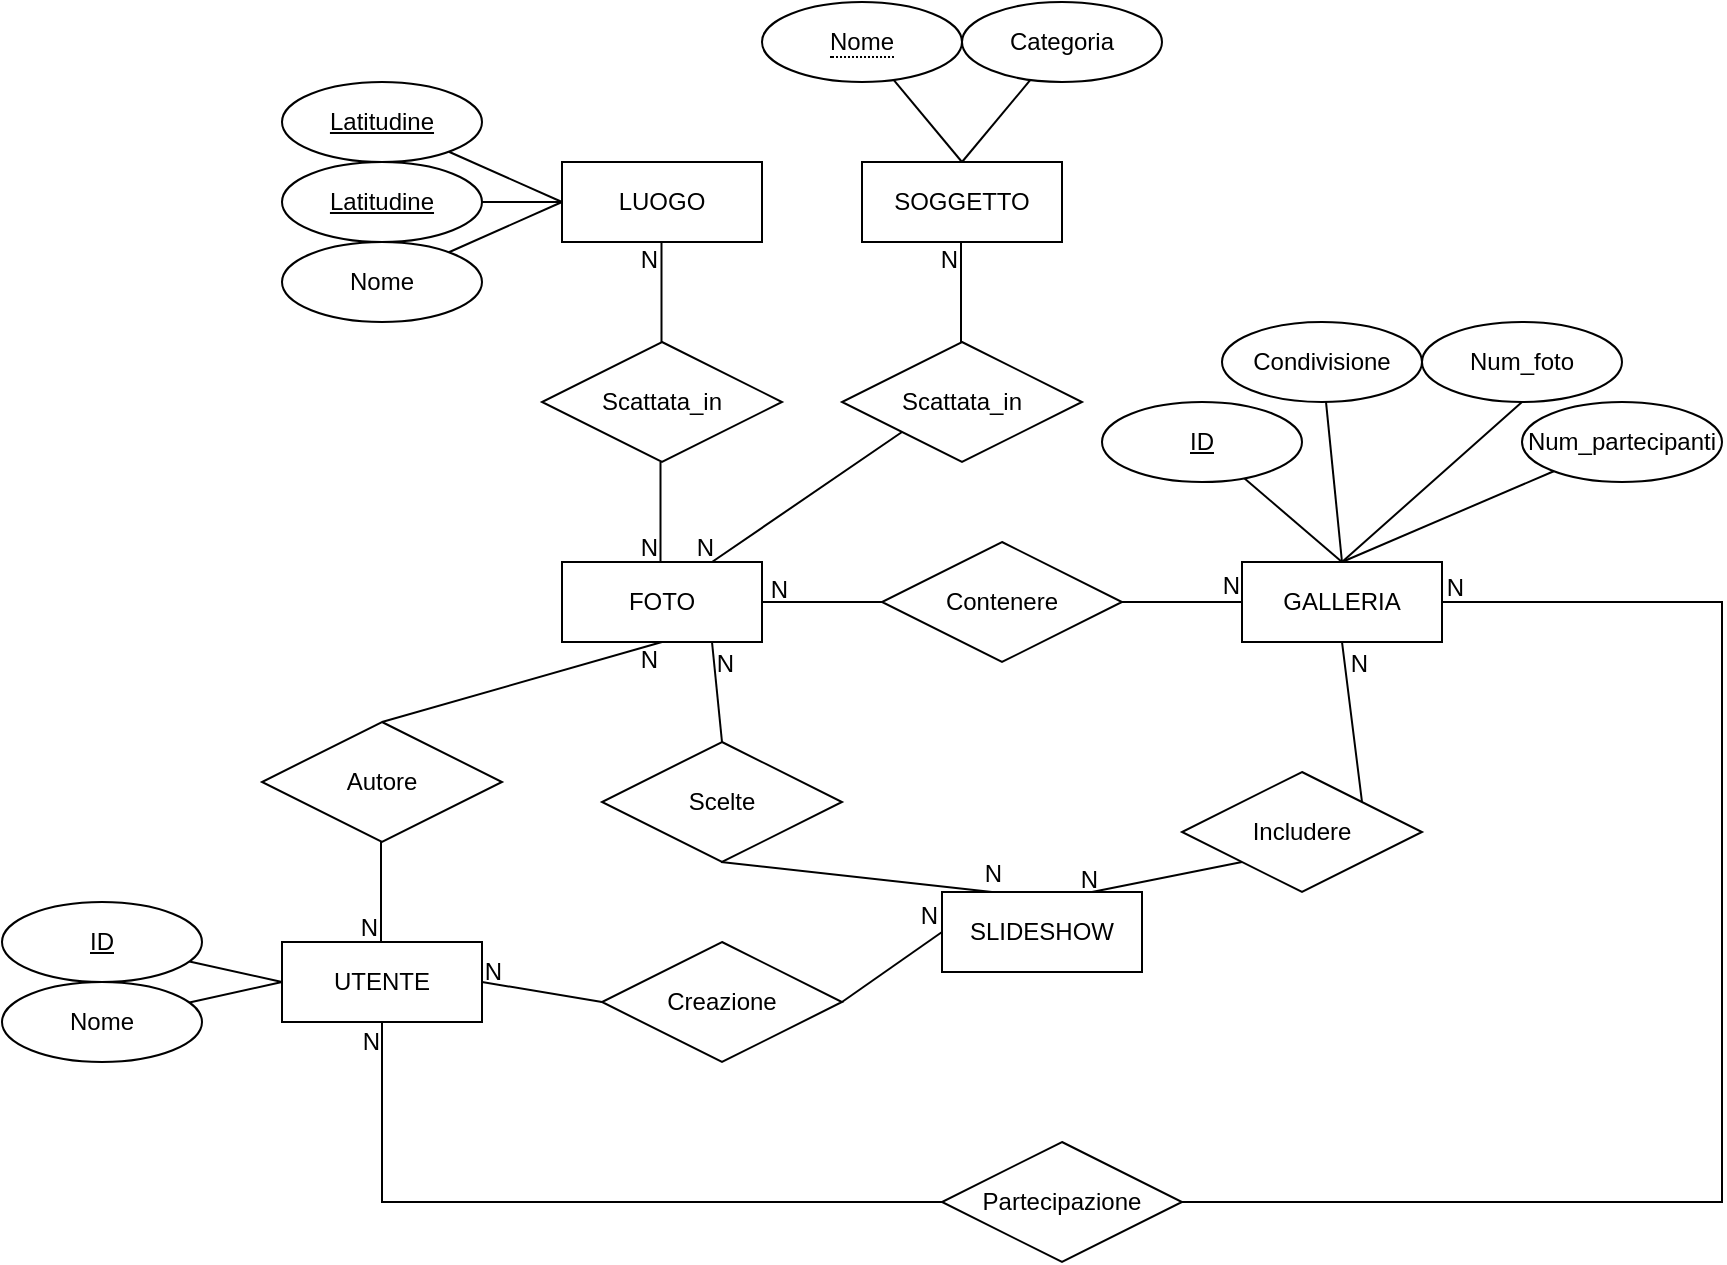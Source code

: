 <mxfile version="22.0.4" type="github">
  <diagram name="Pagina-1" id="Z2bakjayC7RO5vYZL6pr">
    <mxGraphModel dx="1941" dy="595" grid="1" gridSize="10" guides="1" tooltips="1" connect="1" arrows="1" fold="1" page="1" pageScale="1" pageWidth="827" pageHeight="1169" math="0" shadow="0">
      <root>
        <mxCell id="0" />
        <mxCell id="1" parent="0" />
        <mxCell id="stEKbrHXp1rlPh0WKWmr-2" value="FOTO" style="whiteSpace=wrap;html=1;align=center;" parent="1" vertex="1">
          <mxGeometry x="140" y="480" width="100" height="40" as="geometry" />
        </mxCell>
        <mxCell id="stEKbrHXp1rlPh0WKWmr-4" value="UTENTE" style="whiteSpace=wrap;html=1;align=center;" parent="1" vertex="1">
          <mxGeometry y="670" width="100" height="40" as="geometry" />
        </mxCell>
        <mxCell id="stEKbrHXp1rlPh0WKWmr-5" value="GALLERIA" style="whiteSpace=wrap;html=1;align=center;" parent="1" vertex="1">
          <mxGeometry x="480" y="480" width="100" height="40" as="geometry" />
        </mxCell>
        <mxCell id="stEKbrHXp1rlPh0WKWmr-6" value="SOGGETTO" style="whiteSpace=wrap;html=1;align=center;" parent="1" vertex="1">
          <mxGeometry x="290" y="280" width="100" height="40" as="geometry" />
        </mxCell>
        <mxCell id="stEKbrHXp1rlPh0WKWmr-7" value="LUOGO" style="whiteSpace=wrap;html=1;align=center;" parent="1" vertex="1">
          <mxGeometry x="140" y="280" width="100" height="40" as="geometry" />
        </mxCell>
        <mxCell id="stEKbrHXp1rlPh0WKWmr-12" style="rounded=0;orthogonalLoop=1;jettySize=auto;html=1;endArrow=none;endFill=0;" parent="1" source="stEKbrHXp1rlPh0WKWmr-9" edge="1">
          <mxGeometry relative="1" as="geometry">
            <mxPoint y="690" as="targetPoint" />
          </mxGeometry>
        </mxCell>
        <mxCell id="stEKbrHXp1rlPh0WKWmr-9" value="Nome" style="ellipse;whiteSpace=wrap;html=1;align=center;" parent="1" vertex="1">
          <mxGeometry x="-140" y="690" width="100" height="40" as="geometry" />
        </mxCell>
        <mxCell id="stEKbrHXp1rlPh0WKWmr-11" style="rounded=0;orthogonalLoop=1;jettySize=auto;html=1;entryX=0;entryY=0.5;entryDx=0;entryDy=0;endArrow=none;endFill=0;" parent="1" source="stEKbrHXp1rlPh0WKWmr-10" edge="1">
          <mxGeometry relative="1" as="geometry">
            <mxPoint y="690" as="targetPoint" />
          </mxGeometry>
        </mxCell>
        <mxCell id="stEKbrHXp1rlPh0WKWmr-10" value="&lt;u&gt;ID&lt;/u&gt;" style="ellipse;whiteSpace=wrap;html=1;align=center;" parent="1" vertex="1">
          <mxGeometry x="-140" y="650" width="100" height="40" as="geometry" />
        </mxCell>
        <mxCell id="stEKbrHXp1rlPh0WKWmr-13" value="Autore" style="shape=rhombus;perimeter=rhombusPerimeter;whiteSpace=wrap;html=1;align=center;" parent="1" vertex="1">
          <mxGeometry x="-10" y="560" width="120" height="60" as="geometry" />
        </mxCell>
        <mxCell id="stEKbrHXp1rlPh0WKWmr-16" value="" style="endArrow=none;html=1;rounded=0;exitX=0.5;exitY=0;exitDx=0;exitDy=0;entryX=0.5;entryY=1;entryDx=0;entryDy=0;" parent="1" source="stEKbrHXp1rlPh0WKWmr-13" target="stEKbrHXp1rlPh0WKWmr-2" edge="1">
          <mxGeometry relative="1" as="geometry">
            <mxPoint x="280" y="490" as="sourcePoint" />
            <mxPoint x="220" y="540" as="targetPoint" />
          </mxGeometry>
        </mxCell>
        <mxCell id="stEKbrHXp1rlPh0WKWmr-17" value="N" style="resizable=0;html=1;whiteSpace=wrap;align=right;verticalAlign=bottom;" parent="stEKbrHXp1rlPh0WKWmr-16" connectable="0" vertex="1">
          <mxGeometry x="1" relative="1" as="geometry">
            <mxPoint y="17" as="offset" />
          </mxGeometry>
        </mxCell>
        <mxCell id="stEKbrHXp1rlPh0WKWmr-18" value="" style="endArrow=none;html=1;rounded=0;exitX=0.5;exitY=1;exitDx=0;exitDy=0;entryX=0.5;entryY=0;entryDx=0;entryDy=0;" parent="1" edge="1">
          <mxGeometry relative="1" as="geometry">
            <mxPoint x="49.5" y="620" as="sourcePoint" />
            <mxPoint x="49.5" y="670" as="targetPoint" />
          </mxGeometry>
        </mxCell>
        <mxCell id="stEKbrHXp1rlPh0WKWmr-19" value="N" style="resizable=0;html=1;whiteSpace=wrap;align=right;verticalAlign=bottom;" parent="stEKbrHXp1rlPh0WKWmr-18" connectable="0" vertex="1">
          <mxGeometry x="1" relative="1" as="geometry">
            <mxPoint y="1" as="offset" />
          </mxGeometry>
        </mxCell>
        <mxCell id="stEKbrHXp1rlPh0WKWmr-20" value="" style="endArrow=none;html=1;rounded=0;exitX=0.5;exitY=0;exitDx=0;exitDy=0;entryX=0.5;entryY=1;entryDx=0;entryDy=0;" parent="1" edge="1">
          <mxGeometry relative="1" as="geometry">
            <mxPoint x="189.75" y="370" as="sourcePoint" />
            <mxPoint x="189.75" y="320" as="targetPoint" />
          </mxGeometry>
        </mxCell>
        <mxCell id="stEKbrHXp1rlPh0WKWmr-21" value="N" style="resizable=0;html=1;whiteSpace=wrap;align=right;verticalAlign=bottom;" parent="stEKbrHXp1rlPh0WKWmr-20" connectable="0" vertex="1">
          <mxGeometry x="1" relative="1" as="geometry">
            <mxPoint y="17" as="offset" />
          </mxGeometry>
        </mxCell>
        <mxCell id="stEKbrHXp1rlPh0WKWmr-22" value="" style="endArrow=none;html=1;rounded=0;exitX=0.5;exitY=1;exitDx=0;exitDy=0;entryX=0.5;entryY=0;entryDx=0;entryDy=0;" parent="1" edge="1">
          <mxGeometry relative="1" as="geometry">
            <mxPoint x="189.25" y="430" as="sourcePoint" />
            <mxPoint x="189.25" y="480" as="targetPoint" />
          </mxGeometry>
        </mxCell>
        <mxCell id="stEKbrHXp1rlPh0WKWmr-23" value="N" style="resizable=0;html=1;whiteSpace=wrap;align=right;verticalAlign=bottom;" parent="stEKbrHXp1rlPh0WKWmr-22" connectable="0" vertex="1">
          <mxGeometry x="1" relative="1" as="geometry">
            <mxPoint y="1" as="offset" />
          </mxGeometry>
        </mxCell>
        <mxCell id="stEKbrHXp1rlPh0WKWmr-24" value="Scattata_in" style="shape=rhombus;perimeter=rhombusPerimeter;whiteSpace=wrap;html=1;align=center;" parent="1" vertex="1">
          <mxGeometry x="130" y="370" width="120" height="60" as="geometry" />
        </mxCell>
        <mxCell id="stEKbrHXp1rlPh0WKWmr-31" style="rounded=0;orthogonalLoop=1;jettySize=auto;html=1;entryX=0;entryY=0.5;entryDx=0;entryDy=0;endArrow=none;endFill=0;" parent="1" source="stEKbrHXp1rlPh0WKWmr-25" target="stEKbrHXp1rlPh0WKWmr-7" edge="1">
          <mxGeometry relative="1" as="geometry" />
        </mxCell>
        <mxCell id="stEKbrHXp1rlPh0WKWmr-25" value="&lt;u&gt;Latitudine&lt;/u&gt;" style="ellipse;whiteSpace=wrap;html=1;align=center;" parent="1" vertex="1">
          <mxGeometry y="240" width="100" height="40" as="geometry" />
        </mxCell>
        <mxCell id="stEKbrHXp1rlPh0WKWmr-29" style="rounded=0;orthogonalLoop=1;jettySize=auto;html=1;entryX=0;entryY=0.5;entryDx=0;entryDy=0;endArrow=none;endFill=0;" parent="1" source="stEKbrHXp1rlPh0WKWmr-26" target="stEKbrHXp1rlPh0WKWmr-7" edge="1">
          <mxGeometry relative="1" as="geometry" />
        </mxCell>
        <mxCell id="stEKbrHXp1rlPh0WKWmr-26" value="&lt;u&gt;Latitudine&lt;/u&gt;" style="ellipse;whiteSpace=wrap;html=1;align=center;" parent="1" vertex="1">
          <mxGeometry y="280" width="100" height="40" as="geometry" />
        </mxCell>
        <mxCell id="stEKbrHXp1rlPh0WKWmr-28" style="rounded=0;orthogonalLoop=1;jettySize=auto;html=1;entryX=0;entryY=0.5;entryDx=0;entryDy=0;endArrow=none;endFill=0;" parent="1" source="stEKbrHXp1rlPh0WKWmr-27" target="stEKbrHXp1rlPh0WKWmr-7" edge="1">
          <mxGeometry relative="1" as="geometry" />
        </mxCell>
        <mxCell id="stEKbrHXp1rlPh0WKWmr-27" value="Nome" style="ellipse;whiteSpace=wrap;html=1;align=center;" parent="1" vertex="1">
          <mxGeometry y="320" width="100" height="40" as="geometry" />
        </mxCell>
        <mxCell id="stEKbrHXp1rlPh0WKWmr-33" value="Scattata_in" style="shape=rhombus;perimeter=rhombusPerimeter;whiteSpace=wrap;html=1;align=center;" parent="1" vertex="1">
          <mxGeometry x="280" y="370" width="120" height="60" as="geometry" />
        </mxCell>
        <mxCell id="stEKbrHXp1rlPh0WKWmr-34" value="" style="endArrow=none;html=1;rounded=0;exitX=0;exitY=1;exitDx=0;exitDy=0;entryX=0.75;entryY=0;entryDx=0;entryDy=0;" parent="1" source="stEKbrHXp1rlPh0WKWmr-33" target="stEKbrHXp1rlPh0WKWmr-2" edge="1">
          <mxGeometry relative="1" as="geometry">
            <mxPoint x="200" y="580" as="sourcePoint" />
            <mxPoint x="200" y="530" as="targetPoint" />
          </mxGeometry>
        </mxCell>
        <mxCell id="stEKbrHXp1rlPh0WKWmr-35" value="N" style="resizable=0;html=1;whiteSpace=wrap;align=right;verticalAlign=bottom;" parent="stEKbrHXp1rlPh0WKWmr-34" connectable="0" vertex="1">
          <mxGeometry x="1" relative="1" as="geometry">
            <mxPoint x="2" y="2" as="offset" />
          </mxGeometry>
        </mxCell>
        <mxCell id="stEKbrHXp1rlPh0WKWmr-36" value="" style="endArrow=none;html=1;rounded=0;exitX=0.5;exitY=0;exitDx=0;exitDy=0;entryX=0.5;entryY=1;entryDx=0;entryDy=0;" parent="1" edge="1">
          <mxGeometry relative="1" as="geometry">
            <mxPoint x="339.5" y="370" as="sourcePoint" />
            <mxPoint x="339.5" y="320" as="targetPoint" />
          </mxGeometry>
        </mxCell>
        <mxCell id="stEKbrHXp1rlPh0WKWmr-37" value="N" style="resizable=0;html=1;whiteSpace=wrap;align=right;verticalAlign=bottom;" parent="stEKbrHXp1rlPh0WKWmr-36" connectable="0" vertex="1">
          <mxGeometry x="1" relative="1" as="geometry">
            <mxPoint y="17" as="offset" />
          </mxGeometry>
        </mxCell>
        <mxCell id="stEKbrHXp1rlPh0WKWmr-42" style="rounded=0;orthogonalLoop=1;jettySize=auto;html=1;entryX=0.5;entryY=0;entryDx=0;entryDy=0;endArrow=none;endFill=0;" parent="1" target="stEKbrHXp1rlPh0WKWmr-6" edge="1">
          <mxGeometry relative="1" as="geometry">
            <mxPoint x="374.189" y="238.974" as="sourcePoint" />
          </mxGeometry>
        </mxCell>
        <mxCell id="stEKbrHXp1rlPh0WKWmr-40" style="rounded=0;orthogonalLoop=1;jettySize=auto;html=1;entryX=0.5;entryY=0;entryDx=0;entryDy=0;endArrow=none;endFill=0;" parent="1" target="stEKbrHXp1rlPh0WKWmr-6" edge="1">
          <mxGeometry relative="1" as="geometry">
            <mxPoint x="305.811" y="238.974" as="sourcePoint" />
          </mxGeometry>
        </mxCell>
        <mxCell id="stEKbrHXp1rlPh0WKWmr-43" value="SLIDESHOW" style="whiteSpace=wrap;html=1;align=center;" parent="1" vertex="1">
          <mxGeometry x="330" y="645" width="100" height="40" as="geometry" />
        </mxCell>
        <mxCell id="stEKbrHXp1rlPh0WKWmr-44" value="Contenere" style="shape=rhombus;perimeter=rhombusPerimeter;whiteSpace=wrap;html=1;align=center;" parent="1" vertex="1">
          <mxGeometry x="300" y="470" width="120" height="60" as="geometry" />
        </mxCell>
        <mxCell id="stEKbrHXp1rlPh0WKWmr-45" value="Scelte" style="shape=rhombus;perimeter=rhombusPerimeter;whiteSpace=wrap;html=1;align=center;" parent="1" vertex="1">
          <mxGeometry x="160" y="570" width="120" height="60" as="geometry" />
        </mxCell>
        <mxCell id="stEKbrHXp1rlPh0WKWmr-46" value="" style="endArrow=none;html=1;rounded=0;entryX=0.75;entryY=1;entryDx=0;entryDy=0;exitX=0.5;exitY=0;exitDx=0;exitDy=0;" parent="1" source="stEKbrHXp1rlPh0WKWmr-45" target="stEKbrHXp1rlPh0WKWmr-2" edge="1">
          <mxGeometry relative="1" as="geometry">
            <mxPoint x="140" y="589.5" as="sourcePoint" />
            <mxPoint x="300" y="589.5" as="targetPoint" />
          </mxGeometry>
        </mxCell>
        <mxCell id="stEKbrHXp1rlPh0WKWmr-47" value="N" style="resizable=0;html=1;whiteSpace=wrap;align=right;verticalAlign=bottom;" parent="stEKbrHXp1rlPh0WKWmr-46" connectable="0" vertex="1">
          <mxGeometry x="1" relative="1" as="geometry">
            <mxPoint x="12" y="19" as="offset" />
          </mxGeometry>
        </mxCell>
        <mxCell id="stEKbrHXp1rlPh0WKWmr-48" value="" style="endArrow=none;html=1;rounded=0;exitX=1;exitY=0.5;exitDx=0;exitDy=0;" parent="1" source="stEKbrHXp1rlPh0WKWmr-44" edge="1">
          <mxGeometry relative="1" as="geometry">
            <mxPoint x="320" y="500" as="sourcePoint" />
            <mxPoint x="480" y="500" as="targetPoint" />
          </mxGeometry>
        </mxCell>
        <mxCell id="stEKbrHXp1rlPh0WKWmr-49" value="N" style="resizable=0;html=1;whiteSpace=wrap;align=right;verticalAlign=bottom;" parent="stEKbrHXp1rlPh0WKWmr-48" connectable="0" vertex="1">
          <mxGeometry x="1" relative="1" as="geometry" />
        </mxCell>
        <mxCell id="stEKbrHXp1rlPh0WKWmr-50" value="" style="endArrow=none;html=1;rounded=0;" parent="1" edge="1">
          <mxGeometry relative="1" as="geometry">
            <mxPoint x="300" y="500" as="sourcePoint" />
            <mxPoint x="240" y="500" as="targetPoint" />
          </mxGeometry>
        </mxCell>
        <mxCell id="stEKbrHXp1rlPh0WKWmr-51" value="N" style="resizable=0;html=1;whiteSpace=wrap;align=right;verticalAlign=bottom;" parent="stEKbrHXp1rlPh0WKWmr-50" connectable="0" vertex="1">
          <mxGeometry x="1" relative="1" as="geometry">
            <mxPoint x="14" y="2" as="offset" />
          </mxGeometry>
        </mxCell>
        <mxCell id="stEKbrHXp1rlPh0WKWmr-52" value="" style="endArrow=none;html=1;rounded=0;exitX=1;exitY=0;exitDx=0;exitDy=0;entryX=0.5;entryY=1;entryDx=0;entryDy=0;" parent="1" source="stEKbrHXp1rlPh0WKWmr-62" target="stEKbrHXp1rlPh0WKWmr-5" edge="1">
          <mxGeometry relative="1" as="geometry">
            <mxPoint x="470" y="584" as="sourcePoint" />
            <mxPoint x="630" y="584" as="targetPoint" />
          </mxGeometry>
        </mxCell>
        <mxCell id="stEKbrHXp1rlPh0WKWmr-53" value="N" style="resizable=0;html=1;whiteSpace=wrap;align=right;verticalAlign=bottom;" parent="stEKbrHXp1rlPh0WKWmr-52" connectable="0" vertex="1">
          <mxGeometry x="1" relative="1" as="geometry">
            <mxPoint x="14" y="19" as="offset" />
          </mxGeometry>
        </mxCell>
        <mxCell id="stEKbrHXp1rlPh0WKWmr-54" value="" style="endArrow=none;html=1;rounded=0;exitX=0;exitY=1;exitDx=0;exitDy=0;entryX=0.75;entryY=0;entryDx=0;entryDy=0;" parent="1" source="stEKbrHXp1rlPh0WKWmr-62" target="stEKbrHXp1rlPh0WKWmr-43" edge="1">
          <mxGeometry relative="1" as="geometry">
            <mxPoint x="340" y="710" as="sourcePoint" />
            <mxPoint x="500" y="710" as="targetPoint" />
          </mxGeometry>
        </mxCell>
        <mxCell id="stEKbrHXp1rlPh0WKWmr-55" value="N" style="resizable=0;html=1;whiteSpace=wrap;align=right;verticalAlign=bottom;" parent="stEKbrHXp1rlPh0WKWmr-54" connectable="0" vertex="1">
          <mxGeometry x="1" relative="1" as="geometry">
            <mxPoint x="5" y="2" as="offset" />
          </mxGeometry>
        </mxCell>
        <mxCell id="stEKbrHXp1rlPh0WKWmr-56" value="" style="endArrow=none;html=1;rounded=0;entryX=0;entryY=0.5;entryDx=0;entryDy=0;exitX=1;exitY=0.5;exitDx=0;exitDy=0;" parent="1" source="stEKbrHXp1rlPh0WKWmr-63" target="stEKbrHXp1rlPh0WKWmr-43" edge="1">
          <mxGeometry relative="1" as="geometry">
            <mxPoint x="180" y="790" as="sourcePoint" />
            <mxPoint x="340" y="790" as="targetPoint" />
          </mxGeometry>
        </mxCell>
        <mxCell id="stEKbrHXp1rlPh0WKWmr-57" value="N" style="resizable=0;html=1;whiteSpace=wrap;align=right;verticalAlign=bottom;" parent="stEKbrHXp1rlPh0WKWmr-56" connectable="0" vertex="1">
          <mxGeometry x="1" relative="1" as="geometry" />
        </mxCell>
        <mxCell id="stEKbrHXp1rlPh0WKWmr-58" value="" style="endArrow=none;html=1;rounded=0;entryX=1;entryY=0.5;entryDx=0;entryDy=0;exitX=0;exitY=0.5;exitDx=0;exitDy=0;" parent="1" source="stEKbrHXp1rlPh0WKWmr-63" target="stEKbrHXp1rlPh0WKWmr-4" edge="1">
          <mxGeometry relative="1" as="geometry">
            <mxPoint x="630" y="590" as="sourcePoint" />
            <mxPoint x="790" y="590" as="targetPoint" />
          </mxGeometry>
        </mxCell>
        <mxCell id="stEKbrHXp1rlPh0WKWmr-59" value="N" style="resizable=0;html=1;whiteSpace=wrap;align=right;verticalAlign=bottom;" parent="stEKbrHXp1rlPh0WKWmr-58" connectable="0" vertex="1">
          <mxGeometry x="1" relative="1" as="geometry">
            <mxPoint x="12" y="4" as="offset" />
          </mxGeometry>
        </mxCell>
        <mxCell id="stEKbrHXp1rlPh0WKWmr-60" value="" style="endArrow=none;html=1;rounded=0;exitX=0.5;exitY=1;exitDx=0;exitDy=0;entryX=0.25;entryY=0;entryDx=0;entryDy=0;" parent="1" target="stEKbrHXp1rlPh0WKWmr-43" edge="1">
          <mxGeometry relative="1" as="geometry">
            <mxPoint x="219.5" y="630" as="sourcePoint" />
            <mxPoint x="219.5" y="680" as="targetPoint" />
          </mxGeometry>
        </mxCell>
        <mxCell id="stEKbrHXp1rlPh0WKWmr-61" value="N" style="resizable=0;html=1;whiteSpace=wrap;align=right;verticalAlign=bottom;" parent="stEKbrHXp1rlPh0WKWmr-60" connectable="0" vertex="1">
          <mxGeometry x="1" relative="1" as="geometry">
            <mxPoint x="6" y="-1" as="offset" />
          </mxGeometry>
        </mxCell>
        <mxCell id="stEKbrHXp1rlPh0WKWmr-62" value="Includere" style="shape=rhombus;perimeter=rhombusPerimeter;whiteSpace=wrap;html=1;align=center;" parent="1" vertex="1">
          <mxGeometry x="450" y="585" width="120" height="60" as="geometry" />
        </mxCell>
        <mxCell id="stEKbrHXp1rlPh0WKWmr-63" value="Creazione" style="shape=rhombus;perimeter=rhombusPerimeter;whiteSpace=wrap;html=1;align=center;" parent="1" vertex="1">
          <mxGeometry x="160" y="670" width="120" height="60" as="geometry" />
        </mxCell>
        <mxCell id="stEKbrHXp1rlPh0WKWmr-64" value="Partecipazione" style="shape=rhombus;perimeter=rhombusPerimeter;whiteSpace=wrap;html=1;align=center;" parent="1" vertex="1">
          <mxGeometry x="330" y="770" width="120" height="60" as="geometry" />
        </mxCell>
        <mxCell id="stEKbrHXp1rlPh0WKWmr-68" value="" style="endArrow=none;html=1;rounded=0;entryX=1;entryY=0.5;entryDx=0;entryDy=0;exitX=1;exitY=0.5;exitDx=0;exitDy=0;" parent="1" source="stEKbrHXp1rlPh0WKWmr-64" target="stEKbrHXp1rlPh0WKWmr-5" edge="1">
          <mxGeometry relative="1" as="geometry">
            <mxPoint x="450" y="789.5" as="sourcePoint" />
            <mxPoint x="790" y="790" as="targetPoint" />
            <Array as="points">
              <mxPoint x="720" y="800" />
              <mxPoint x="720" y="500" />
            </Array>
          </mxGeometry>
        </mxCell>
        <mxCell id="stEKbrHXp1rlPh0WKWmr-69" value="N" style="resizable=0;html=1;whiteSpace=wrap;align=right;verticalAlign=bottom;" parent="stEKbrHXp1rlPh0WKWmr-68" connectable="0" vertex="1">
          <mxGeometry x="1" relative="1" as="geometry">
            <mxPoint x="12" y="1" as="offset" />
          </mxGeometry>
        </mxCell>
        <mxCell id="stEKbrHXp1rlPh0WKWmr-70" value="" style="endArrow=none;html=1;rounded=0;entryX=0.5;entryY=1;entryDx=0;entryDy=0;exitX=0;exitY=0.5;exitDx=0;exitDy=0;" parent="1" source="stEKbrHXp1rlPh0WKWmr-64" target="stEKbrHXp1rlPh0WKWmr-4" edge="1">
          <mxGeometry relative="1" as="geometry">
            <mxPoint x="150" y="805" as="sourcePoint" />
            <mxPoint x="90" y="795" as="targetPoint" />
            <Array as="points">
              <mxPoint x="50" y="800" />
            </Array>
          </mxGeometry>
        </mxCell>
        <mxCell id="stEKbrHXp1rlPh0WKWmr-71" value="N" style="resizable=0;html=1;whiteSpace=wrap;align=right;verticalAlign=bottom;" parent="stEKbrHXp1rlPh0WKWmr-70" connectable="0" vertex="1">
          <mxGeometry x="1" relative="1" as="geometry">
            <mxPoint y="18" as="offset" />
          </mxGeometry>
        </mxCell>
        <mxCell id="stEKbrHXp1rlPh0WKWmr-74" value="&lt;span style=&quot;border-bottom: 1px dotted&quot;&gt;Nome&lt;/span&gt;" style="ellipse;whiteSpace=wrap;html=1;align=center;" parent="1" vertex="1">
          <mxGeometry x="240" y="200" width="100" height="40" as="geometry" />
        </mxCell>
        <mxCell id="stEKbrHXp1rlPh0WKWmr-75" value="Categoria" style="ellipse;whiteSpace=wrap;html=1;align=center;" parent="1" vertex="1">
          <mxGeometry x="340" y="200" width="100" height="40" as="geometry" />
        </mxCell>
        <mxCell id="stEKbrHXp1rlPh0WKWmr-82" style="rounded=0;orthogonalLoop=1;jettySize=auto;html=1;entryX=0.5;entryY=0;entryDx=0;entryDy=0;endArrow=none;endFill=0;" parent="1" source="stEKbrHXp1rlPh0WKWmr-77" target="stEKbrHXp1rlPh0WKWmr-5" edge="1">
          <mxGeometry relative="1" as="geometry" />
        </mxCell>
        <mxCell id="stEKbrHXp1rlPh0WKWmr-77" value="&lt;u&gt;ID&lt;/u&gt;" style="ellipse;whiteSpace=wrap;html=1;align=center;" parent="1" vertex="1">
          <mxGeometry x="410" y="400" width="100" height="40" as="geometry" />
        </mxCell>
        <mxCell id="stEKbrHXp1rlPh0WKWmr-83" style="rounded=0;orthogonalLoop=1;jettySize=auto;html=1;entryX=0.5;entryY=0;entryDx=0;entryDy=0;endArrow=none;endFill=0;" parent="1" source="stEKbrHXp1rlPh0WKWmr-78" target="stEKbrHXp1rlPh0WKWmr-5" edge="1">
          <mxGeometry relative="1" as="geometry">
            <mxPoint x="560" y="440" as="targetPoint" />
          </mxGeometry>
        </mxCell>
        <mxCell id="stEKbrHXp1rlPh0WKWmr-78" value="Condivisione" style="ellipse;whiteSpace=wrap;html=1;align=center;" parent="1" vertex="1">
          <mxGeometry x="470" y="360" width="100" height="40" as="geometry" />
        </mxCell>
        <mxCell id="stEKbrHXp1rlPh0WKWmr-84" style="rounded=0;orthogonalLoop=1;jettySize=auto;html=1;exitX=0.5;exitY=1;exitDx=0;exitDy=0;entryX=0.5;entryY=0;entryDx=0;entryDy=0;endArrow=none;endFill=0;" parent="1" source="stEKbrHXp1rlPh0WKWmr-80" target="stEKbrHXp1rlPh0WKWmr-5" edge="1">
          <mxGeometry relative="1" as="geometry" />
        </mxCell>
        <mxCell id="stEKbrHXp1rlPh0WKWmr-80" value="Num_foto" style="ellipse;whiteSpace=wrap;html=1;align=center;" parent="1" vertex="1">
          <mxGeometry x="570" y="360" width="100" height="40" as="geometry" />
        </mxCell>
        <mxCell id="stEKbrHXp1rlPh0WKWmr-85" style="rounded=0;orthogonalLoop=1;jettySize=auto;html=1;entryX=0.5;entryY=0;entryDx=0;entryDy=0;endArrow=none;endFill=0;" parent="1" source="stEKbrHXp1rlPh0WKWmr-81" target="stEKbrHXp1rlPh0WKWmr-5" edge="1">
          <mxGeometry relative="1" as="geometry" />
        </mxCell>
        <mxCell id="stEKbrHXp1rlPh0WKWmr-81" value="Num_partecipanti" style="ellipse;whiteSpace=wrap;html=1;align=center;" parent="1" vertex="1">
          <mxGeometry x="620" y="400" width="100" height="40" as="geometry" />
        </mxCell>
      </root>
    </mxGraphModel>
  </diagram>
</mxfile>
